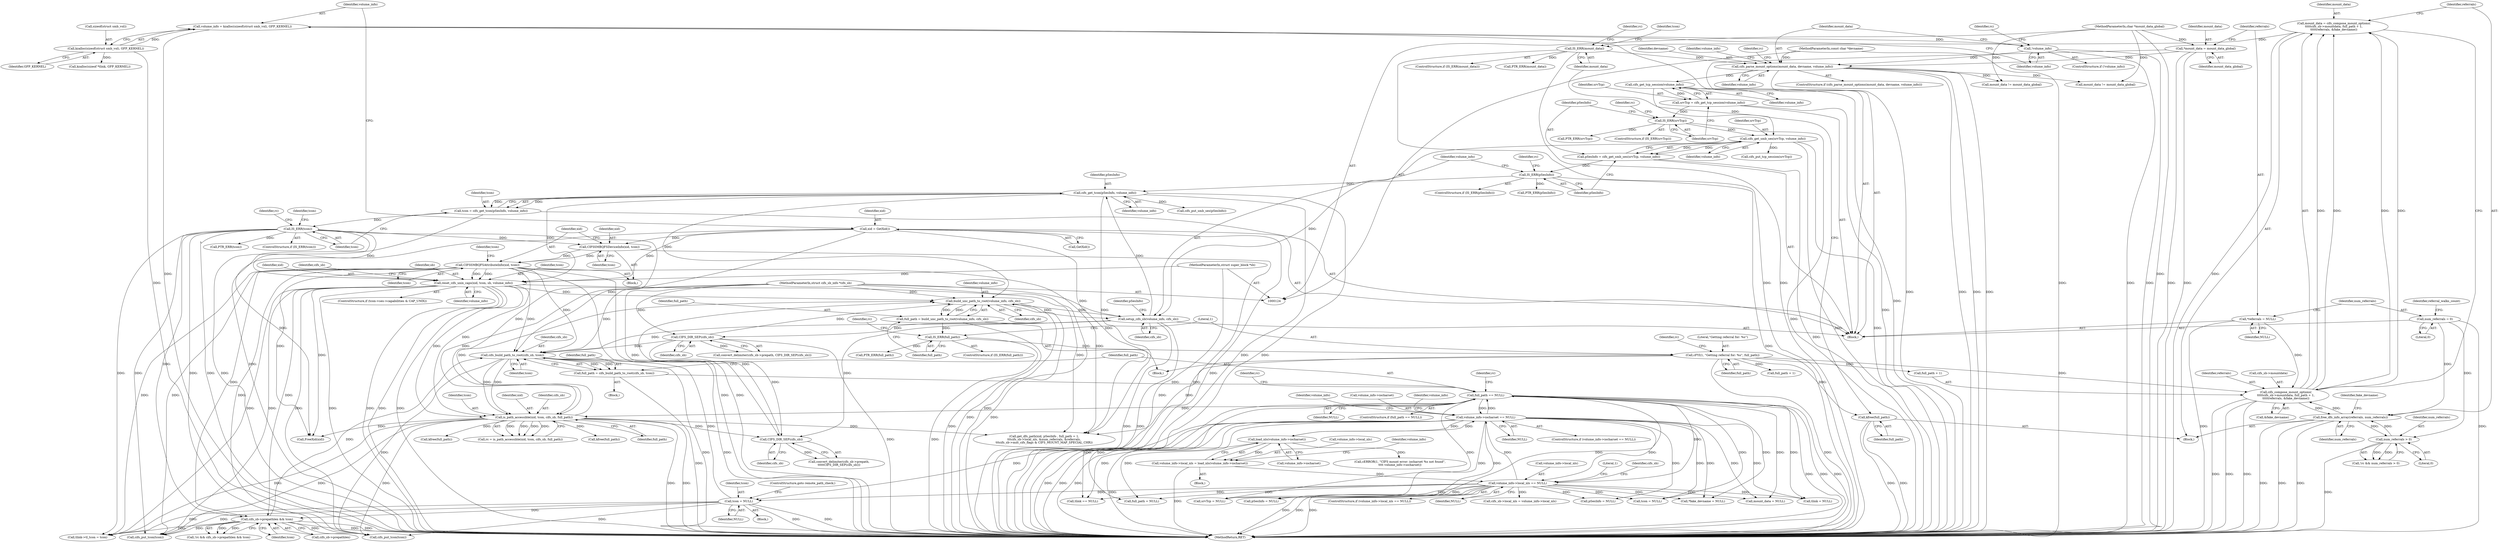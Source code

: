 digraph "1_linux_70945643722ffeac779d2529a348f99567fa5c33@API" {
"1000628" [label="(Call,kfree(full_path))"];
"1000569" [label="(Call,cFYI(1, \"Getting referral for: %s\", full_path))"];
"1000561" [label="(Call,IS_ERR(full_path))"];
"1000555" [label="(Call,full_path = build_unc_path_to_root(volume_info, cifs_sb))"];
"1000557" [label="(Call,build_unc_path_to_root(volume_info, cifs_sb))"];
"1000375" [label="(Call,reset_cifs_unix_caps(xid, tcon, sb, volume_info))"];
"1000364" [label="(Call,CIFSSMBQFSAttributeInfo(xid, tcon))"];
"1000361" [label="(Call,CIFSSMBQFSDeviceInfo(xid, tcon))"];
"1000173" [label="(Call,xid = GetXid())"];
"1000344" [label="(Call,IS_ERR(tcon))"];
"1000338" [label="(Call,tcon = cifs_get_tcon(pSesInfo, volume_info))"];
"1000340" [label="(Call,cifs_get_tcon(pSesInfo, volume_info))"];
"1000302" [label="(Call,IS_ERR(pSesInfo))"];
"1000296" [label="(Call,pSesInfo = cifs_get_smb_ses(srvTcp, volume_info))"];
"1000298" [label="(Call,cifs_get_smb_ses(srvTcp, volume_info))"];
"1000288" [label="(Call,IS_ERR(srvTcp))"];
"1000283" [label="(Call,srvTcp = cifs_get_tcp_session(volume_info))"];
"1000285" [label="(Call,cifs_get_tcp_session(volume_info))"];
"1000192" [label="(Call,cifs_parse_mount_options(mount_data, devname, volume_info))"];
"1000631" [label="(Call,IS_ERR(mount_data))"];
"1000611" [label="(Call,mount_data = cifs_compose_mount_options(\n\t\t\t\t\tcifs_sb->mountdata, full_path + 1,\n\t\t\t\t\treferrals, &fake_devname))"];
"1000613" [label="(Call,cifs_compose_mount_options(\n\t\t\t\t\tcifs_sb->mountdata, full_path + 1,\n\t\t\t\t\treferrals, &fake_devname))"];
"1000623" [label="(Call,free_dfs_info_array(referrals, num_referrals))"];
"1000597" [label="(Call,num_referrals > 0)"];
"1000147" [label="(Call,num_referrals = 0)"];
"1000143" [label="(Call,*referrals = NULL)"];
"1000138" [label="(Call,*mount_data = mount_data_global)"];
"1000127" [label="(MethodParameterIn,char *mount_data_global)"];
"1000128" [label="(MethodParameterIn,const char *devname)"];
"1000183" [label="(Call,!volume_info)"];
"1000176" [label="(Call,volume_info = kzalloc(sizeof(struct smb_vol), GFP_KERNEL))"];
"1000178" [label="(Call,kzalloc(sizeof(struct smb_vol), GFP_KERNEL))"];
"1000313" [label="(Call,setup_cifs_sb(volume_info, cifs_sb))"];
"1000126" [label="(MethodParameterIn,struct cifs_sb_info *cifs_sb)"];
"1000125" [label="(MethodParameterIn,struct super_block *sb)"];
"1000553" [label="(Call,CIFS_DIR_SEP(cifs_sb))"];
"1000505" [label="(Call,is_path_accessible(xid, tcon, cifs_sb, full_path))"];
"1000490" [label="(Call,cifs_build_path_to_root(cifs_sb, tcon))"];
"1000398" [label="(Call,CIFS_DIR_SEP(cifs_sb))"];
"1000482" [label="(Call,cifs_sb->prepathlen && tcon)"];
"1000351" [label="(Call,tcon = NULL)"];
"1000259" [label="(Call,volume_info->local_nls == NULL)"];
"1000250" [label="(Call,volume_info->local_nls = load_nls(volume_info->iocharset))"];
"1000254" [label="(Call,load_nls(volume_info->iocharset))"];
"1000237" [label="(Call,volume_info->iocharset == NULL)"];
"1000494" [label="(Call,full_path == NULL)"];
"1000488" [label="(Call,full_path = cifs_build_path_to_root(cifs_sb, tcon))"];
"1000554" [label="(Identifier,cifs_sb)"];
"1000167" [label="(Call,full_path = NULL)"];
"1000574" [label="(Identifier,rc)"];
"1000183" [label="(Call,!volume_info)"];
"1000173" [label="(Call,xid = GetXid())"];
"1000179" [label="(Call,sizeof(struct smb_vol))"];
"1000748" [label="(Call,cifs_put_tcon(tcon))"];
"1000611" [label="(Call,mount_data = cifs_compose_mount_options(\n\t\t\t\t\tcifs_sb->mountdata, full_path + 1,\n\t\t\t\t\treferrals, &fake_devname))"];
"1000143" [label="(Call,*referrals = NULL)"];
"1000599" [label="(Literal,0)"];
"1000296" [label="(Call,pSesInfo = cifs_get_smb_ses(srvTcp, volume_info))"];
"1000307" [label="(Call,PTR_ERR(pSesInfo))"];
"1000505" [label="(Call,is_path_accessible(xid, tcon, cifs_sb, full_path))"];
"1000343" [label="(ControlStructure,if (IS_ERR(tcon)))"];
"1000191" [label="(ControlStructure,if (cifs_parse_mount_options(mount_data, devname, volume_info)))"];
"1000496" [label="(Identifier,NULL)"];
"1000340" [label="(Call,cifs_get_tcon(pSesInfo, volume_info))"];
"1000366" [label="(Identifier,tcon)"];
"1000302" [label="(Call,IS_ERR(pSesInfo))"];
"1000140" [label="(Identifier,mount_data_global)"];
"1000594" [label="(Call,!rc && num_referrals > 0)"];
"1000378" [label="(Identifier,sb)"];
"1000756" [label="(Call,cifs_put_tcp_session(srvTcp))"];
"1000562" [label="(Identifier,full_path)"];
"1000763" [label="(Call,FreeXid(xid))"];
"1000187" [label="(Identifier,rc)"];
"1000345" [label="(Identifier,tcon)"];
"1000399" [label="(Identifier,cifs_sb)"];
"1000487" [label="(Block,)"];
"1000319" [label="(Identifier,pSesInfo)"];
"1000351" [label="(Call,tcon = NULL)"];
"1000557" [label="(Call,build_unc_path_to_root(volume_info, cifs_sb))"];
"1000620" [label="(Identifier,referrals)"];
"1000139" [label="(Identifier,mount_data)"];
"1000560" [label="(ControlStructure,if (IS_ERR(full_path)))"];
"1000147" [label="(Call,num_referrals = 0)"];
"1000630" [label="(ControlStructure,if (IS_ERR(mount_data)))"];
"1000287" [label="(ControlStructure,if (IS_ERR(srvTcp)))"];
"1000556" [label="(Identifier,full_path)"];
"1000371" [label="(Identifier,tcon)"];
"1000144" [label="(Identifier,referrals)"];
"1000606" [label="(Call,mount_data != mount_data_global)"];
"1000348" [label="(Identifier,rc)"];
"1000491" [label="(Identifier,cifs_sb)"];
"1000178" [label="(Call,kzalloc(sizeof(struct smb_vol), GFP_KERNEL))"];
"1000555" [label="(Call,full_path = build_unc_path_to_root(volume_info, cifs_sb))"];
"1000621" [label="(Call,&fake_devname)"];
"1000263" [label="(Identifier,NULL)"];
"1000129" [label="(Block,)"];
"1000193" [label="(Identifier,mount_data)"];
"1000523" [label="(Call,kfree(full_path))"];
"1000306" [label="(Identifier,rc)"];
"1000288" [label="(Call,IS_ERR(srvTcp))"];
"1000566" [label="(Call,PTR_ERR(full_path))"];
"1000670" [label="(Call,tlink == NULL)"];
"1000571" [label="(Literal,\"Getting referral for: %s\")"];
"1000686" [label="(Call,tlink->tl_tcon = tcon)"];
"1000182" [label="(ControlStructure,if (!volume_info))"];
"1000506" [label="(Identifier,xid)"];
"1000276" [label="(Call,cifs_sb->local_nls = volume_info->local_nls)"];
"1000298" [label="(Call,cifs_get_smb_ses(srvTcp, volume_info))"];
"1000285" [label="(Call,cifs_get_tcp_session(volume_info))"];
"1000175" [label="(Call,GetXid())"];
"1000509" [label="(Identifier,full_path)"];
"1000570" [label="(Literal,1)"];
"1000194" [label="(Identifier,devname)"];
"1000632" [label="(Identifier,mount_data)"];
"1000504" [label="(Identifier,rc)"];
"1000181" [label="(Identifier,GFP_KERNEL)"];
"1000520" [label="(Call,kfree(full_path))"];
"1000128" [label="(MethodParameterIn,const char *devname)"];
"1000367" [label="(ControlStructure,if (tcon->ses->capabilities & CAP_UNIX))"];
"1000259" [label="(Call,volume_info->local_nls == NULL)"];
"1000126" [label="(MethodParameterIn,struct cifs_sb_info *cifs_sb)"];
"1000339" [label="(Identifier,tcon)"];
"1000342" [label="(Identifier,volume_info)"];
"1000354" [label="(ControlStructure,goto remote_path_check;)"];
"1000250" [label="(Call,volume_info->local_nls = load_nls(volume_info->iocharset))"];
"1000299" [label="(Identifier,srvTcp)"];
"1000394" [label="(Call,convert_delimiter(cifs_sb->prepath, CIFS_DIR_SEP(cifs_sb)))"];
"1000265" [label="(Call,cERROR(1, \"CIFS mount error: iocharset %s not found\",\n\t\t\t\t volume_info->iocharset))"];
"1000192" [label="(Call,cifs_parse_mount_options(mount_data, devname, volume_info))"];
"1000495" [label="(Identifier,full_path)"];
"1000623" [label="(Call,free_dfs_info_array(referrals, num_referrals))"];
"1000398" [label="(Call,CIFS_DIR_SEP(cifs_sb))"];
"1000613" [label="(Call,cifs_compose_mount_options(\n\t\t\t\t\tcifs_sb->mountdata, full_path + 1,\n\t\t\t\t\treferrals, &fake_devname))"];
"1000292" [label="(Identifier,rc)"];
"1000499" [label="(Identifier,rc)"];
"1000349" [label="(Call,PTR_ERR(tcon))"];
"1000314" [label="(Identifier,volume_info)"];
"1000241" [label="(Identifier,NULL)"];
"1000236" [label="(ControlStructure,if (volume_info->iocharset == NULL))"];
"1000344" [label="(Call,IS_ERR(tcon))"];
"1000148" [label="(Identifier,num_referrals)"];
"1000644" [label="(Call,cifs_put_tcon(tcon))"];
"1000138" [label="(Call,*mount_data = mount_data_global)"];
"1000353" [label="(Identifier,NULL)"];
"1000352" [label="(Identifier,tcon)"];
"1000266" [label="(Literal,1)"];
"1000664" [label="(Call,kzalloc(sizeof *tlink, GFP_KERNEL))"];
"1000346" [label="(Block,)"];
"1000261" [label="(Identifier,volume_info)"];
"1000635" [label="(Identifier,rc)"];
"1000145" [label="(Identifier,NULL)"];
"1000612" [label="(Identifier,mount_data)"];
"1000488" [label="(Call,full_path = cifs_build_path_to_root(cifs_sb, tcon))"];
"1000600" [label="(Block,)"];
"1000627" [label="(Identifier,fake_devname)"];
"1000362" [label="(Identifier,xid)"];
"1000309" [label="(Call,pSesInfo = NULL)"];
"1000237" [label="(Call,volume_info->iocharset == NULL)"];
"1000377" [label="(Identifier,tcon)"];
"1000741" [label="(Call,mount_data != mount_data_global)"];
"1000631" [label="(Call,IS_ERR(mount_data))"];
"1000614" [label="(Call,cifs_sb->mountdata)"];
"1000376" [label="(Identifier,xid)"];
"1000559" [label="(Identifier,cifs_sb)"];
"1000303" [label="(Identifier,pSesInfo)"];
"1000753" [label="(Call,cifs_put_smb_ses(pSesInfo))"];
"1000177" [label="(Identifier,volume_info)"];
"1000390" [label="(Identifier,cifs_sb)"];
"1000365" [label="(Identifier,xid)"];
"1000379" [label="(Identifier,volume_info)"];
"1000363" [label="(Identifier,tcon)"];
"1000636" [label="(Call,PTR_ERR(mount_data))"];
"1000508" [label="(Identifier,cifs_sb)"];
"1000479" [label="(Call,!rc && cifs_sb->prepathlen && tcon)"];
"1000483" [label="(Call,cifs_sb->prepathlen)"];
"1000238" [label="(Call,volume_info->iocharset)"];
"1000170" [label="(Call,tlink = NULL)"];
"1000598" [label="(Identifier,num_referrals)"];
"1000503" [label="(Call,rc = is_path_accessible(xid, tcon, cifs_sb, full_path))"];
"1000507" [label="(Identifier,tcon)"];
"1000164" [label="(Call,srvTcp = NULL)"];
"1000297" [label="(Identifier,pSesInfo)"];
"1000575" [label="(Call,get_dfs_path(xid, pSesInfo , full_path + 1,\n\t\t\tcifs_sb->local_nls, &num_referrals, &referrals,\n\t\t\tcifs_sb->mnt_cifs_flags & CIFS_MOUNT_MAP_SPECIAL_CHR))"];
"1000161" [label="(Call,pSesInfo = NULL)"];
"1000254" [label="(Call,load_nls(volume_info->iocharset))"];
"1000360" [label="(Block,)"];
"1000361" [label="(Call,CIFSSMBQFSDeviceInfo(xid, tcon))"];
"1000204" [label="(Identifier,volume_info)"];
"1000249" [label="(Block,)"];
"1000493" [label="(ControlStructure,if (full_path == NULL))"];
"1000569" [label="(Call,cFYI(1, \"Getting referral for: %s\", full_path))"];
"1000289" [label="(Identifier,srvTcp)"];
"1000315" [label="(Identifier,cifs_sb)"];
"1000284" [label="(Identifier,srvTcp)"];
"1000572" [label="(Identifier,full_path)"];
"1000301" [label="(ControlStructure,if (IS_ERR(pSesInfo)))"];
"1000492" [label="(Identifier,tcon)"];
"1000283" [label="(Call,srvTcp = cifs_get_tcp_session(volume_info))"];
"1000602" [label="(Call,*fake_devname = NULL)"];
"1000561" [label="(Call,IS_ERR(full_path))"];
"1000375" [label="(Call,reset_cifs_unix_caps(xid, tcon, sb, volume_info))"];
"1000482" [label="(Call,cifs_sb->prepathlen && tcon)"];
"1000251" [label="(Call,volume_info->local_nls)"];
"1000313" [label="(Call,setup_cifs_sb(volume_info, cifs_sb))"];
"1000364" [label="(Call,CIFSSMBQFSAttributeInfo(xid, tcon))"];
"1000628" [label="(Call,kfree(full_path))"];
"1000174" [label="(Identifier,xid)"];
"1000198" [label="(Identifier,rc)"];
"1000152" [label="(Identifier,referral_walks_count)"];
"1000125" [label="(MethodParameterIn,struct super_block *sb)"];
"1000638" [label="(Call,mount_data = NULL)"];
"1000255" [label="(Call,volume_info->iocharset)"];
"1000195" [label="(Identifier,volume_info)"];
"1000176" [label="(Call,volume_info = kzalloc(sizeof(struct smb_vol), GFP_KERNEL))"];
"1000127" [label="(MethodParameterIn,char *mount_data_global)"];
"1000767" [label="(MethodReturn,RET)"];
"1000358" [label="(Identifier,tcon)"];
"1000578" [label="(Call,full_path + 1)"];
"1000549" [label="(Call,convert_delimiter(cifs_sb->prepath,\n\t\t\t\t\tCIFS_DIR_SEP(cifs_sb)))"];
"1000490" [label="(Call,cifs_build_path_to_root(cifs_sb, tcon))"];
"1000158" [label="(Call,tcon = NULL)"];
"1000625" [label="(Identifier,num_referrals)"];
"1000565" [label="(Identifier,rc)"];
"1000530" [label="(Block,)"];
"1000278" [label="(Identifier,cifs_sb)"];
"1000341" [label="(Identifier,pSesInfo)"];
"1000643" [label="(Identifier,tcon)"];
"1000338" [label="(Call,tcon = cifs_get_tcon(pSesInfo, volume_info))"];
"1000258" [label="(ControlStructure,if (volume_info->local_nls == NULL))"];
"1000149" [label="(Literal,0)"];
"1000553" [label="(Call,CIFS_DIR_SEP(cifs_sb))"];
"1000597" [label="(Call,num_referrals > 0)"];
"1000286" [label="(Identifier,volume_info)"];
"1000252" [label="(Identifier,volume_info)"];
"1000293" [label="(Call,PTR_ERR(srvTcp))"];
"1000486" [label="(Identifier,tcon)"];
"1000245" [label="(Identifier,volume_info)"];
"1000617" [label="(Call,full_path + 1)"];
"1000558" [label="(Identifier,volume_info)"];
"1000300" [label="(Identifier,volume_info)"];
"1000260" [label="(Call,volume_info->local_nls)"];
"1000624" [label="(Identifier,referrals)"];
"1000489" [label="(Identifier,full_path)"];
"1000629" [label="(Identifier,full_path)"];
"1000494" [label="(Call,full_path == NULL)"];
"1000184" [label="(Identifier,volume_info)"];
"1000628" -> "1000600"  [label="AST: "];
"1000628" -> "1000629"  [label="CFG: "];
"1000629" -> "1000628"  [label="AST: "];
"1000632" -> "1000628"  [label="CFG: "];
"1000628" -> "1000767"  [label="DDG: "];
"1000628" -> "1000767"  [label="DDG: "];
"1000569" -> "1000628"  [label="DDG: "];
"1000569" -> "1000530"  [label="AST: "];
"1000569" -> "1000572"  [label="CFG: "];
"1000570" -> "1000569"  [label="AST: "];
"1000571" -> "1000569"  [label="AST: "];
"1000572" -> "1000569"  [label="AST: "];
"1000574" -> "1000569"  [label="CFG: "];
"1000569" -> "1000767"  [label="DDG: "];
"1000561" -> "1000569"  [label="DDG: "];
"1000569" -> "1000575"  [label="DDG: "];
"1000569" -> "1000578"  [label="DDG: "];
"1000569" -> "1000613"  [label="DDG: "];
"1000569" -> "1000617"  [label="DDG: "];
"1000561" -> "1000560"  [label="AST: "];
"1000561" -> "1000562"  [label="CFG: "];
"1000562" -> "1000561"  [label="AST: "];
"1000565" -> "1000561"  [label="CFG: "];
"1000570" -> "1000561"  [label="CFG: "];
"1000561" -> "1000767"  [label="DDG: "];
"1000555" -> "1000561"  [label="DDG: "];
"1000561" -> "1000566"  [label="DDG: "];
"1000555" -> "1000530"  [label="AST: "];
"1000555" -> "1000557"  [label="CFG: "];
"1000556" -> "1000555"  [label="AST: "];
"1000557" -> "1000555"  [label="AST: "];
"1000562" -> "1000555"  [label="CFG: "];
"1000555" -> "1000767"  [label="DDG: "];
"1000557" -> "1000555"  [label="DDG: "];
"1000557" -> "1000555"  [label="DDG: "];
"1000557" -> "1000559"  [label="CFG: "];
"1000558" -> "1000557"  [label="AST: "];
"1000559" -> "1000557"  [label="AST: "];
"1000557" -> "1000767"  [label="DDG: "];
"1000557" -> "1000767"  [label="DDG: "];
"1000557" -> "1000313"  [label="DDG: "];
"1000375" -> "1000557"  [label="DDG: "];
"1000340" -> "1000557"  [label="DDG: "];
"1000313" -> "1000557"  [label="DDG: "];
"1000553" -> "1000557"  [label="DDG: "];
"1000505" -> "1000557"  [label="DDG: "];
"1000398" -> "1000557"  [label="DDG: "];
"1000126" -> "1000557"  [label="DDG: "];
"1000375" -> "1000367"  [label="AST: "];
"1000375" -> "1000379"  [label="CFG: "];
"1000376" -> "1000375"  [label="AST: "];
"1000377" -> "1000375"  [label="AST: "];
"1000378" -> "1000375"  [label="AST: "];
"1000379" -> "1000375"  [label="AST: "];
"1000390" -> "1000375"  [label="CFG: "];
"1000375" -> "1000767"  [label="DDG: "];
"1000375" -> "1000767"  [label="DDG: "];
"1000375" -> "1000767"  [label="DDG: "];
"1000375" -> "1000767"  [label="DDG: "];
"1000364" -> "1000375"  [label="DDG: "];
"1000364" -> "1000375"  [label="DDG: "];
"1000173" -> "1000375"  [label="DDG: "];
"1000344" -> "1000375"  [label="DDG: "];
"1000125" -> "1000375"  [label="DDG: "];
"1000340" -> "1000375"  [label="DDG: "];
"1000375" -> "1000482"  [label="DDG: "];
"1000375" -> "1000490"  [label="DDG: "];
"1000375" -> "1000505"  [label="DDG: "];
"1000375" -> "1000575"  [label="DDG: "];
"1000375" -> "1000644"  [label="DDG: "];
"1000375" -> "1000686"  [label="DDG: "];
"1000375" -> "1000748"  [label="DDG: "];
"1000375" -> "1000763"  [label="DDG: "];
"1000364" -> "1000360"  [label="AST: "];
"1000364" -> "1000366"  [label="CFG: "];
"1000365" -> "1000364"  [label="AST: "];
"1000366" -> "1000364"  [label="AST: "];
"1000371" -> "1000364"  [label="CFG: "];
"1000364" -> "1000767"  [label="DDG: "];
"1000364" -> "1000767"  [label="DDG: "];
"1000361" -> "1000364"  [label="DDG: "];
"1000361" -> "1000364"  [label="DDG: "];
"1000364" -> "1000482"  [label="DDG: "];
"1000364" -> "1000490"  [label="DDG: "];
"1000364" -> "1000505"  [label="DDG: "];
"1000364" -> "1000575"  [label="DDG: "];
"1000364" -> "1000644"  [label="DDG: "];
"1000364" -> "1000686"  [label="DDG: "];
"1000364" -> "1000748"  [label="DDG: "];
"1000364" -> "1000763"  [label="DDG: "];
"1000361" -> "1000360"  [label="AST: "];
"1000361" -> "1000363"  [label="CFG: "];
"1000362" -> "1000361"  [label="AST: "];
"1000363" -> "1000361"  [label="AST: "];
"1000365" -> "1000361"  [label="CFG: "];
"1000361" -> "1000767"  [label="DDG: "];
"1000173" -> "1000361"  [label="DDG: "];
"1000344" -> "1000361"  [label="DDG: "];
"1000173" -> "1000129"  [label="AST: "];
"1000173" -> "1000175"  [label="CFG: "];
"1000174" -> "1000173"  [label="AST: "];
"1000175" -> "1000173"  [label="AST: "];
"1000177" -> "1000173"  [label="CFG: "];
"1000173" -> "1000767"  [label="DDG: "];
"1000173" -> "1000505"  [label="DDG: "];
"1000173" -> "1000575"  [label="DDG: "];
"1000173" -> "1000763"  [label="DDG: "];
"1000344" -> "1000343"  [label="AST: "];
"1000344" -> "1000345"  [label="CFG: "];
"1000345" -> "1000344"  [label="AST: "];
"1000348" -> "1000344"  [label="CFG: "];
"1000358" -> "1000344"  [label="CFG: "];
"1000344" -> "1000767"  [label="DDG: "];
"1000344" -> "1000767"  [label="DDG: "];
"1000338" -> "1000344"  [label="DDG: "];
"1000344" -> "1000349"  [label="DDG: "];
"1000344" -> "1000482"  [label="DDG: "];
"1000344" -> "1000490"  [label="DDG: "];
"1000344" -> "1000644"  [label="DDG: "];
"1000344" -> "1000686"  [label="DDG: "];
"1000344" -> "1000748"  [label="DDG: "];
"1000338" -> "1000129"  [label="AST: "];
"1000338" -> "1000340"  [label="CFG: "];
"1000339" -> "1000338"  [label="AST: "];
"1000340" -> "1000338"  [label="AST: "];
"1000345" -> "1000338"  [label="CFG: "];
"1000338" -> "1000767"  [label="DDG: "];
"1000340" -> "1000338"  [label="DDG: "];
"1000340" -> "1000338"  [label="DDG: "];
"1000340" -> "1000342"  [label="CFG: "];
"1000341" -> "1000340"  [label="AST: "];
"1000342" -> "1000340"  [label="AST: "];
"1000340" -> "1000767"  [label="DDG: "];
"1000340" -> "1000767"  [label="DDG: "];
"1000302" -> "1000340"  [label="DDG: "];
"1000313" -> "1000340"  [label="DDG: "];
"1000340" -> "1000575"  [label="DDG: "];
"1000340" -> "1000753"  [label="DDG: "];
"1000302" -> "1000301"  [label="AST: "];
"1000302" -> "1000303"  [label="CFG: "];
"1000303" -> "1000302"  [label="AST: "];
"1000306" -> "1000302"  [label="CFG: "];
"1000314" -> "1000302"  [label="CFG: "];
"1000302" -> "1000767"  [label="DDG: "];
"1000296" -> "1000302"  [label="DDG: "];
"1000302" -> "1000307"  [label="DDG: "];
"1000296" -> "1000129"  [label="AST: "];
"1000296" -> "1000298"  [label="CFG: "];
"1000297" -> "1000296"  [label="AST: "];
"1000298" -> "1000296"  [label="AST: "];
"1000303" -> "1000296"  [label="CFG: "];
"1000296" -> "1000767"  [label="DDG: "];
"1000298" -> "1000296"  [label="DDG: "];
"1000298" -> "1000296"  [label="DDG: "];
"1000298" -> "1000300"  [label="CFG: "];
"1000299" -> "1000298"  [label="AST: "];
"1000300" -> "1000298"  [label="AST: "];
"1000298" -> "1000767"  [label="DDG: "];
"1000298" -> "1000767"  [label="DDG: "];
"1000288" -> "1000298"  [label="DDG: "];
"1000285" -> "1000298"  [label="DDG: "];
"1000298" -> "1000313"  [label="DDG: "];
"1000298" -> "1000756"  [label="DDG: "];
"1000288" -> "1000287"  [label="AST: "];
"1000288" -> "1000289"  [label="CFG: "];
"1000289" -> "1000288"  [label="AST: "];
"1000292" -> "1000288"  [label="CFG: "];
"1000297" -> "1000288"  [label="CFG: "];
"1000288" -> "1000767"  [label="DDG: "];
"1000283" -> "1000288"  [label="DDG: "];
"1000288" -> "1000293"  [label="DDG: "];
"1000283" -> "1000129"  [label="AST: "];
"1000283" -> "1000285"  [label="CFG: "];
"1000284" -> "1000283"  [label="AST: "];
"1000285" -> "1000283"  [label="AST: "];
"1000289" -> "1000283"  [label="CFG: "];
"1000283" -> "1000767"  [label="DDG: "];
"1000285" -> "1000283"  [label="DDG: "];
"1000285" -> "1000286"  [label="CFG: "];
"1000286" -> "1000285"  [label="AST: "];
"1000285" -> "1000767"  [label="DDG: "];
"1000192" -> "1000285"  [label="DDG: "];
"1000192" -> "1000191"  [label="AST: "];
"1000192" -> "1000195"  [label="CFG: "];
"1000193" -> "1000192"  [label="AST: "];
"1000194" -> "1000192"  [label="AST: "];
"1000195" -> "1000192"  [label="AST: "];
"1000198" -> "1000192"  [label="CFG: "];
"1000204" -> "1000192"  [label="CFG: "];
"1000192" -> "1000767"  [label="DDG: "];
"1000192" -> "1000767"  [label="DDG: "];
"1000192" -> "1000767"  [label="DDG: "];
"1000192" -> "1000767"  [label="DDG: "];
"1000631" -> "1000192"  [label="DDG: "];
"1000138" -> "1000192"  [label="DDG: "];
"1000128" -> "1000192"  [label="DDG: "];
"1000183" -> "1000192"  [label="DDG: "];
"1000192" -> "1000606"  [label="DDG: "];
"1000192" -> "1000741"  [label="DDG: "];
"1000631" -> "1000630"  [label="AST: "];
"1000631" -> "1000632"  [label="CFG: "];
"1000632" -> "1000631"  [label="AST: "];
"1000635" -> "1000631"  [label="CFG: "];
"1000643" -> "1000631"  [label="CFG: "];
"1000631" -> "1000767"  [label="DDG: "];
"1000631" -> "1000767"  [label="DDG: "];
"1000611" -> "1000631"  [label="DDG: "];
"1000631" -> "1000636"  [label="DDG: "];
"1000611" -> "1000600"  [label="AST: "];
"1000611" -> "1000613"  [label="CFG: "];
"1000612" -> "1000611"  [label="AST: "];
"1000613" -> "1000611"  [label="AST: "];
"1000624" -> "1000611"  [label="CFG: "];
"1000611" -> "1000767"  [label="DDG: "];
"1000613" -> "1000611"  [label="DDG: "];
"1000613" -> "1000611"  [label="DDG: "];
"1000613" -> "1000611"  [label="DDG: "];
"1000613" -> "1000611"  [label="DDG: "];
"1000613" -> "1000621"  [label="CFG: "];
"1000614" -> "1000613"  [label="AST: "];
"1000617" -> "1000613"  [label="AST: "];
"1000620" -> "1000613"  [label="AST: "];
"1000621" -> "1000613"  [label="AST: "];
"1000613" -> "1000767"  [label="DDG: "];
"1000613" -> "1000767"  [label="DDG: "];
"1000613" -> "1000767"  [label="DDG: "];
"1000623" -> "1000613"  [label="DDG: "];
"1000143" -> "1000613"  [label="DDG: "];
"1000613" -> "1000623"  [label="DDG: "];
"1000623" -> "1000600"  [label="AST: "];
"1000623" -> "1000625"  [label="CFG: "];
"1000624" -> "1000623"  [label="AST: "];
"1000625" -> "1000623"  [label="AST: "];
"1000627" -> "1000623"  [label="CFG: "];
"1000623" -> "1000767"  [label="DDG: "];
"1000623" -> "1000767"  [label="DDG: "];
"1000623" -> "1000767"  [label="DDG: "];
"1000623" -> "1000597"  [label="DDG: "];
"1000597" -> "1000623"  [label="DDG: "];
"1000147" -> "1000623"  [label="DDG: "];
"1000597" -> "1000594"  [label="AST: "];
"1000597" -> "1000599"  [label="CFG: "];
"1000598" -> "1000597"  [label="AST: "];
"1000599" -> "1000597"  [label="AST: "];
"1000594" -> "1000597"  [label="CFG: "];
"1000597" -> "1000767"  [label="DDG: "];
"1000597" -> "1000594"  [label="DDG: "];
"1000597" -> "1000594"  [label="DDG: "];
"1000147" -> "1000597"  [label="DDG: "];
"1000147" -> "1000129"  [label="AST: "];
"1000147" -> "1000149"  [label="CFG: "];
"1000148" -> "1000147"  [label="AST: "];
"1000149" -> "1000147"  [label="AST: "];
"1000152" -> "1000147"  [label="CFG: "];
"1000147" -> "1000767"  [label="DDG: "];
"1000143" -> "1000129"  [label="AST: "];
"1000143" -> "1000145"  [label="CFG: "];
"1000144" -> "1000143"  [label="AST: "];
"1000145" -> "1000143"  [label="AST: "];
"1000148" -> "1000143"  [label="CFG: "];
"1000143" -> "1000767"  [label="DDG: "];
"1000138" -> "1000129"  [label="AST: "];
"1000138" -> "1000140"  [label="CFG: "];
"1000139" -> "1000138"  [label="AST: "];
"1000140" -> "1000138"  [label="AST: "];
"1000144" -> "1000138"  [label="CFG: "];
"1000138" -> "1000767"  [label="DDG: "];
"1000138" -> "1000767"  [label="DDG: "];
"1000127" -> "1000138"  [label="DDG: "];
"1000127" -> "1000124"  [label="AST: "];
"1000127" -> "1000767"  [label="DDG: "];
"1000127" -> "1000606"  [label="DDG: "];
"1000127" -> "1000741"  [label="DDG: "];
"1000128" -> "1000124"  [label="AST: "];
"1000128" -> "1000767"  [label="DDG: "];
"1000183" -> "1000182"  [label="AST: "];
"1000183" -> "1000184"  [label="CFG: "];
"1000184" -> "1000183"  [label="AST: "];
"1000187" -> "1000183"  [label="CFG: "];
"1000193" -> "1000183"  [label="CFG: "];
"1000183" -> "1000767"  [label="DDG: "];
"1000183" -> "1000767"  [label="DDG: "];
"1000176" -> "1000183"  [label="DDG: "];
"1000176" -> "1000129"  [label="AST: "];
"1000176" -> "1000178"  [label="CFG: "];
"1000177" -> "1000176"  [label="AST: "];
"1000178" -> "1000176"  [label="AST: "];
"1000184" -> "1000176"  [label="CFG: "];
"1000176" -> "1000767"  [label="DDG: "];
"1000178" -> "1000176"  [label="DDG: "];
"1000178" -> "1000181"  [label="CFG: "];
"1000179" -> "1000178"  [label="AST: "];
"1000181" -> "1000178"  [label="AST: "];
"1000178" -> "1000767"  [label="DDG: "];
"1000178" -> "1000664"  [label="DDG: "];
"1000313" -> "1000129"  [label="AST: "];
"1000313" -> "1000315"  [label="CFG: "];
"1000314" -> "1000313"  [label="AST: "];
"1000315" -> "1000313"  [label="AST: "];
"1000319" -> "1000313"  [label="CFG: "];
"1000313" -> "1000767"  [label="DDG: "];
"1000313" -> "1000767"  [label="DDG: "];
"1000126" -> "1000313"  [label="DDG: "];
"1000313" -> "1000398"  [label="DDG: "];
"1000313" -> "1000490"  [label="DDG: "];
"1000313" -> "1000553"  [label="DDG: "];
"1000126" -> "1000124"  [label="AST: "];
"1000126" -> "1000767"  [label="DDG: "];
"1000126" -> "1000398"  [label="DDG: "];
"1000126" -> "1000490"  [label="DDG: "];
"1000126" -> "1000505"  [label="DDG: "];
"1000126" -> "1000553"  [label="DDG: "];
"1000125" -> "1000124"  [label="AST: "];
"1000125" -> "1000767"  [label="DDG: "];
"1000553" -> "1000549"  [label="AST: "];
"1000553" -> "1000554"  [label="CFG: "];
"1000554" -> "1000553"  [label="AST: "];
"1000549" -> "1000553"  [label="CFG: "];
"1000553" -> "1000549"  [label="DDG: "];
"1000505" -> "1000553"  [label="DDG: "];
"1000398" -> "1000553"  [label="DDG: "];
"1000505" -> "1000503"  [label="AST: "];
"1000505" -> "1000509"  [label="CFG: "];
"1000506" -> "1000505"  [label="AST: "];
"1000507" -> "1000505"  [label="AST: "];
"1000508" -> "1000505"  [label="AST: "];
"1000509" -> "1000505"  [label="AST: "];
"1000503" -> "1000505"  [label="CFG: "];
"1000505" -> "1000767"  [label="DDG: "];
"1000505" -> "1000767"  [label="DDG: "];
"1000505" -> "1000503"  [label="DDG: "];
"1000505" -> "1000503"  [label="DDG: "];
"1000505" -> "1000503"  [label="DDG: "];
"1000505" -> "1000503"  [label="DDG: "];
"1000490" -> "1000505"  [label="DDG: "];
"1000490" -> "1000505"  [label="DDG: "];
"1000494" -> "1000505"  [label="DDG: "];
"1000505" -> "1000520"  [label="DDG: "];
"1000505" -> "1000523"  [label="DDG: "];
"1000505" -> "1000575"  [label="DDG: "];
"1000505" -> "1000644"  [label="DDG: "];
"1000505" -> "1000686"  [label="DDG: "];
"1000505" -> "1000748"  [label="DDG: "];
"1000505" -> "1000763"  [label="DDG: "];
"1000490" -> "1000488"  [label="AST: "];
"1000490" -> "1000492"  [label="CFG: "];
"1000491" -> "1000490"  [label="AST: "];
"1000492" -> "1000490"  [label="AST: "];
"1000488" -> "1000490"  [label="CFG: "];
"1000490" -> "1000767"  [label="DDG: "];
"1000490" -> "1000767"  [label="DDG: "];
"1000490" -> "1000488"  [label="DDG: "];
"1000490" -> "1000488"  [label="DDG: "];
"1000398" -> "1000490"  [label="DDG: "];
"1000482" -> "1000490"  [label="DDG: "];
"1000351" -> "1000490"  [label="DDG: "];
"1000490" -> "1000748"  [label="DDG: "];
"1000398" -> "1000394"  [label="AST: "];
"1000398" -> "1000399"  [label="CFG: "];
"1000399" -> "1000398"  [label="AST: "];
"1000394" -> "1000398"  [label="CFG: "];
"1000398" -> "1000767"  [label="DDG: "];
"1000398" -> "1000394"  [label="DDG: "];
"1000482" -> "1000479"  [label="AST: "];
"1000482" -> "1000483"  [label="CFG: "];
"1000482" -> "1000486"  [label="CFG: "];
"1000483" -> "1000482"  [label="AST: "];
"1000486" -> "1000482"  [label="AST: "];
"1000479" -> "1000482"  [label="CFG: "];
"1000482" -> "1000767"  [label="DDG: "];
"1000482" -> "1000767"  [label="DDG: "];
"1000482" -> "1000479"  [label="DDG: "];
"1000482" -> "1000479"  [label="DDG: "];
"1000351" -> "1000482"  [label="DDG: "];
"1000482" -> "1000644"  [label="DDG: "];
"1000482" -> "1000686"  [label="DDG: "];
"1000482" -> "1000748"  [label="DDG: "];
"1000351" -> "1000346"  [label="AST: "];
"1000351" -> "1000353"  [label="CFG: "];
"1000352" -> "1000351"  [label="AST: "];
"1000353" -> "1000351"  [label="AST: "];
"1000354" -> "1000351"  [label="CFG: "];
"1000351" -> "1000767"  [label="DDG: "];
"1000351" -> "1000767"  [label="DDG: "];
"1000259" -> "1000351"  [label="DDG: "];
"1000237" -> "1000351"  [label="DDG: "];
"1000351" -> "1000644"  [label="DDG: "];
"1000351" -> "1000686"  [label="DDG: "];
"1000351" -> "1000748"  [label="DDG: "];
"1000259" -> "1000258"  [label="AST: "];
"1000259" -> "1000263"  [label="CFG: "];
"1000260" -> "1000259"  [label="AST: "];
"1000263" -> "1000259"  [label="AST: "];
"1000266" -> "1000259"  [label="CFG: "];
"1000278" -> "1000259"  [label="CFG: "];
"1000259" -> "1000767"  [label="DDG: "];
"1000259" -> "1000767"  [label="DDG: "];
"1000259" -> "1000767"  [label="DDG: "];
"1000259" -> "1000158"  [label="DDG: "];
"1000259" -> "1000161"  [label="DDG: "];
"1000259" -> "1000164"  [label="DDG: "];
"1000259" -> "1000167"  [label="DDG: "];
"1000259" -> "1000170"  [label="DDG: "];
"1000259" -> "1000237"  [label="DDG: "];
"1000250" -> "1000259"  [label="DDG: "];
"1000237" -> "1000259"  [label="DDG: "];
"1000259" -> "1000276"  [label="DDG: "];
"1000259" -> "1000309"  [label="DDG: "];
"1000259" -> "1000494"  [label="DDG: "];
"1000259" -> "1000602"  [label="DDG: "];
"1000259" -> "1000638"  [label="DDG: "];
"1000259" -> "1000670"  [label="DDG: "];
"1000250" -> "1000249"  [label="AST: "];
"1000250" -> "1000254"  [label="CFG: "];
"1000251" -> "1000250"  [label="AST: "];
"1000254" -> "1000250"  [label="AST: "];
"1000261" -> "1000250"  [label="CFG: "];
"1000250" -> "1000767"  [label="DDG: "];
"1000254" -> "1000250"  [label="DDG: "];
"1000254" -> "1000255"  [label="CFG: "];
"1000255" -> "1000254"  [label="AST: "];
"1000254" -> "1000767"  [label="DDG: "];
"1000254" -> "1000237"  [label="DDG: "];
"1000237" -> "1000254"  [label="DDG: "];
"1000254" -> "1000265"  [label="DDG: "];
"1000237" -> "1000236"  [label="AST: "];
"1000237" -> "1000241"  [label="CFG: "];
"1000238" -> "1000237"  [label="AST: "];
"1000241" -> "1000237"  [label="AST: "];
"1000245" -> "1000237"  [label="CFG: "];
"1000252" -> "1000237"  [label="CFG: "];
"1000237" -> "1000767"  [label="DDG: "];
"1000237" -> "1000767"  [label="DDG: "];
"1000237" -> "1000767"  [label="DDG: "];
"1000237" -> "1000158"  [label="DDG: "];
"1000237" -> "1000161"  [label="DDG: "];
"1000237" -> "1000164"  [label="DDG: "];
"1000237" -> "1000167"  [label="DDG: "];
"1000237" -> "1000170"  [label="DDG: "];
"1000494" -> "1000237"  [label="DDG: "];
"1000237" -> "1000309"  [label="DDG: "];
"1000237" -> "1000494"  [label="DDG: "];
"1000237" -> "1000602"  [label="DDG: "];
"1000237" -> "1000638"  [label="DDG: "];
"1000237" -> "1000670"  [label="DDG: "];
"1000494" -> "1000493"  [label="AST: "];
"1000494" -> "1000496"  [label="CFG: "];
"1000495" -> "1000494"  [label="AST: "];
"1000496" -> "1000494"  [label="AST: "];
"1000499" -> "1000494"  [label="CFG: "];
"1000504" -> "1000494"  [label="CFG: "];
"1000494" -> "1000767"  [label="DDG: "];
"1000494" -> "1000767"  [label="DDG: "];
"1000494" -> "1000767"  [label="DDG: "];
"1000494" -> "1000158"  [label="DDG: "];
"1000494" -> "1000161"  [label="DDG: "];
"1000494" -> "1000164"  [label="DDG: "];
"1000494" -> "1000167"  [label="DDG: "];
"1000494" -> "1000170"  [label="DDG: "];
"1000488" -> "1000494"  [label="DDG: "];
"1000494" -> "1000602"  [label="DDG: "];
"1000494" -> "1000638"  [label="DDG: "];
"1000494" -> "1000670"  [label="DDG: "];
"1000488" -> "1000487"  [label="AST: "];
"1000489" -> "1000488"  [label="AST: "];
"1000495" -> "1000488"  [label="CFG: "];
"1000488" -> "1000767"  [label="DDG: "];
}
